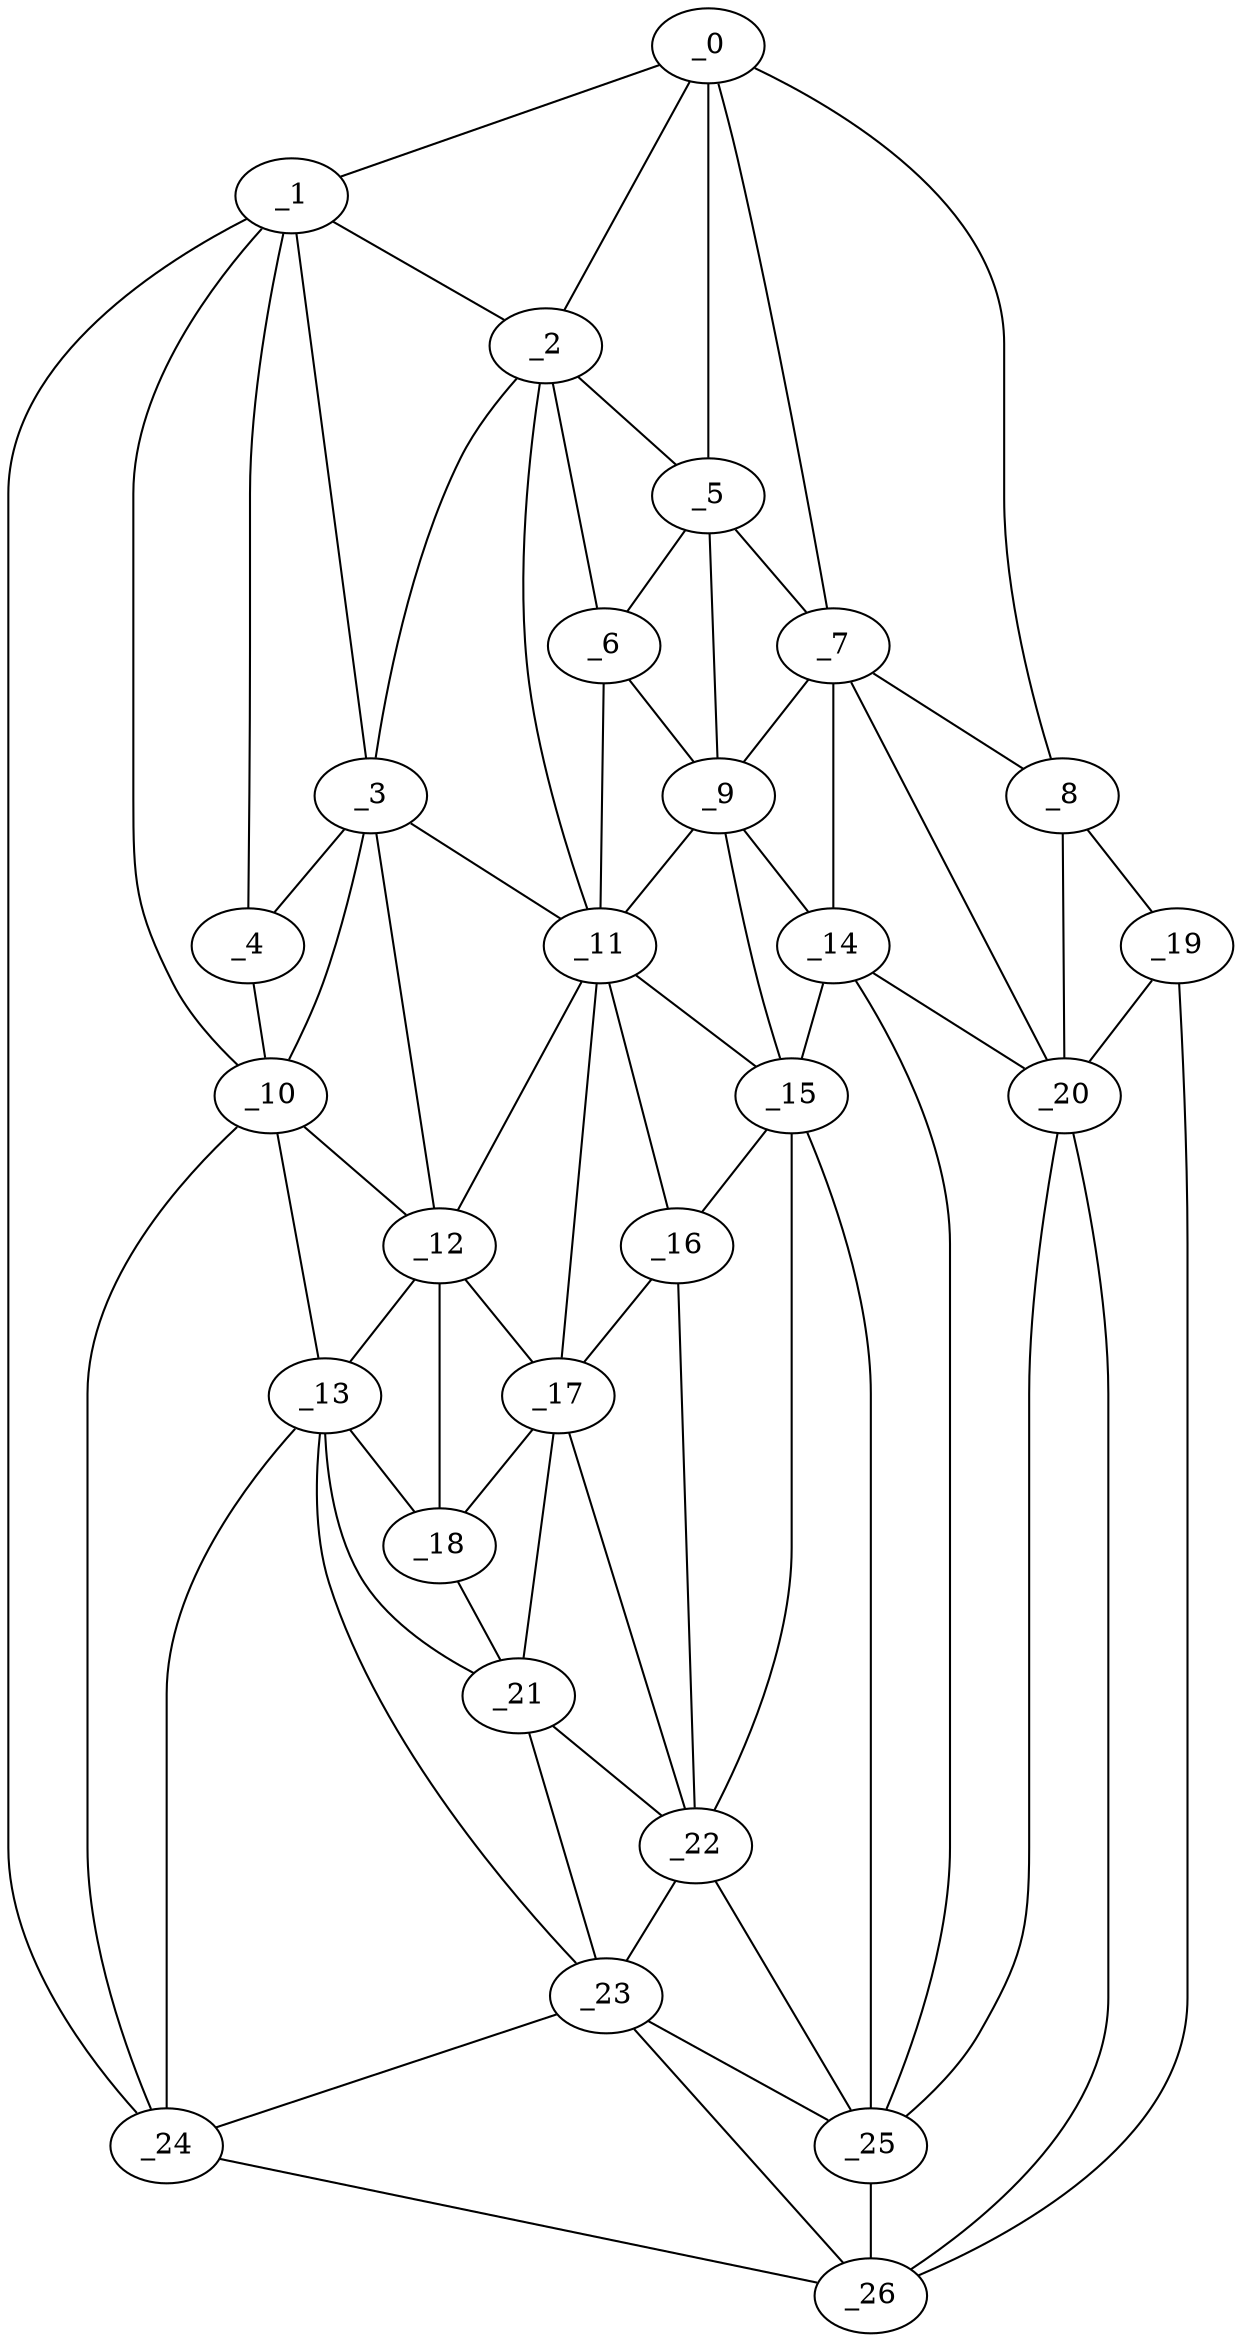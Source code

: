 graph "obj92__145.gxl" {
	_0	 [x=39,
		y=40];
	_1	 [x=40,
		y=120];
	_0 -- _1	 [valence=1];
	_2	 [x=41,
		y=79];
	_0 -- _2	 [valence=1];
	_5	 [x=42,
		y=60];
	_0 -- _5	 [valence=2];
	_7	 [x=45,
		y=33];
	_0 -- _7	 [valence=1];
	_8	 [x=50,
		y=7];
	_0 -- _8	 [valence=1];
	_1 -- _2	 [valence=2];
	_3	 [x=41,
		y=97];
	_1 -- _3	 [valence=1];
	_4	 [x=41,
		y=112];
	_1 -- _4	 [valence=2];
	_10	 [x=52,
		y=111];
	_1 -- _10	 [valence=1];
	_24	 [x=87,
		y=118];
	_1 -- _24	 [valence=1];
	_2 -- _3	 [valence=2];
	_2 -- _5	 [valence=2];
	_6	 [x=42,
		y=72];
	_2 -- _6	 [valence=1];
	_11	 [x=54,
		y=82];
	_2 -- _11	 [valence=2];
	_3 -- _4	 [valence=1];
	_3 -- _10	 [valence=1];
	_3 -- _11	 [valence=1];
	_12	 [x=54,
		y=97];
	_3 -- _12	 [valence=2];
	_4 -- _10	 [valence=2];
	_5 -- _6	 [valence=2];
	_5 -- _7	 [valence=1];
	_9	 [x=52,
		y=67];
	_5 -- _9	 [valence=2];
	_6 -- _9	 [valence=1];
	_6 -- _11	 [valence=2];
	_7 -- _8	 [valence=1];
	_7 -- _9	 [valence=2];
	_14	 [x=78,
		y=63];
	_7 -- _14	 [valence=1];
	_20	 [x=82,
		y=33];
	_7 -- _20	 [valence=2];
	_19	 [x=79,
		y=7];
	_8 -- _19	 [valence=1];
	_8 -- _20	 [valence=2];
	_9 -- _11	 [valence=2];
	_9 -- _14	 [valence=1];
	_15	 [x=78,
		y=72];
	_9 -- _15	 [valence=2];
	_10 -- _12	 [valence=2];
	_13	 [x=76,
		y=110];
	_10 -- _13	 [valence=1];
	_10 -- _24	 [valence=1];
	_11 -- _12	 [valence=1];
	_11 -- _15	 [valence=1];
	_16	 [x=78,
		y=78];
	_11 -- _16	 [valence=2];
	_17	 [x=78,
		y=89];
	_11 -- _17	 [valence=1];
	_12 -- _13	 [valence=2];
	_12 -- _17	 [valence=1];
	_18	 [x=78,
		y=94];
	_12 -- _18	 [valence=2];
	_13 -- _18	 [valence=1];
	_21	 [x=86,
		y=102];
	_13 -- _21	 [valence=2];
	_23	 [x=87,
		y=108];
	_13 -- _23	 [valence=2];
	_13 -- _24	 [valence=2];
	_14 -- _15	 [valence=2];
	_14 -- _20	 [valence=2];
	_25	 [x=88,
		y=56];
	_14 -- _25	 [valence=1];
	_15 -- _16	 [valence=2];
	_22	 [x=87,
		y=80];
	_15 -- _22	 [valence=1];
	_15 -- _25	 [valence=2];
	_16 -- _17	 [valence=2];
	_16 -- _22	 [valence=2];
	_17 -- _18	 [valence=1];
	_17 -- _21	 [valence=2];
	_17 -- _22	 [valence=1];
	_18 -- _21	 [valence=2];
	_19 -- _20	 [valence=2];
	_26	 [x=89,
		y=40];
	_19 -- _26	 [valence=1];
	_20 -- _25	 [valence=2];
	_20 -- _26	 [valence=2];
	_21 -- _22	 [valence=1];
	_21 -- _23	 [valence=2];
	_22 -- _23	 [valence=1];
	_22 -- _25	 [valence=2];
	_23 -- _24	 [valence=1];
	_23 -- _25	 [valence=2];
	_23 -- _26	 [valence=2];
	_24 -- _26	 [valence=1];
	_25 -- _26	 [valence=1];
}
